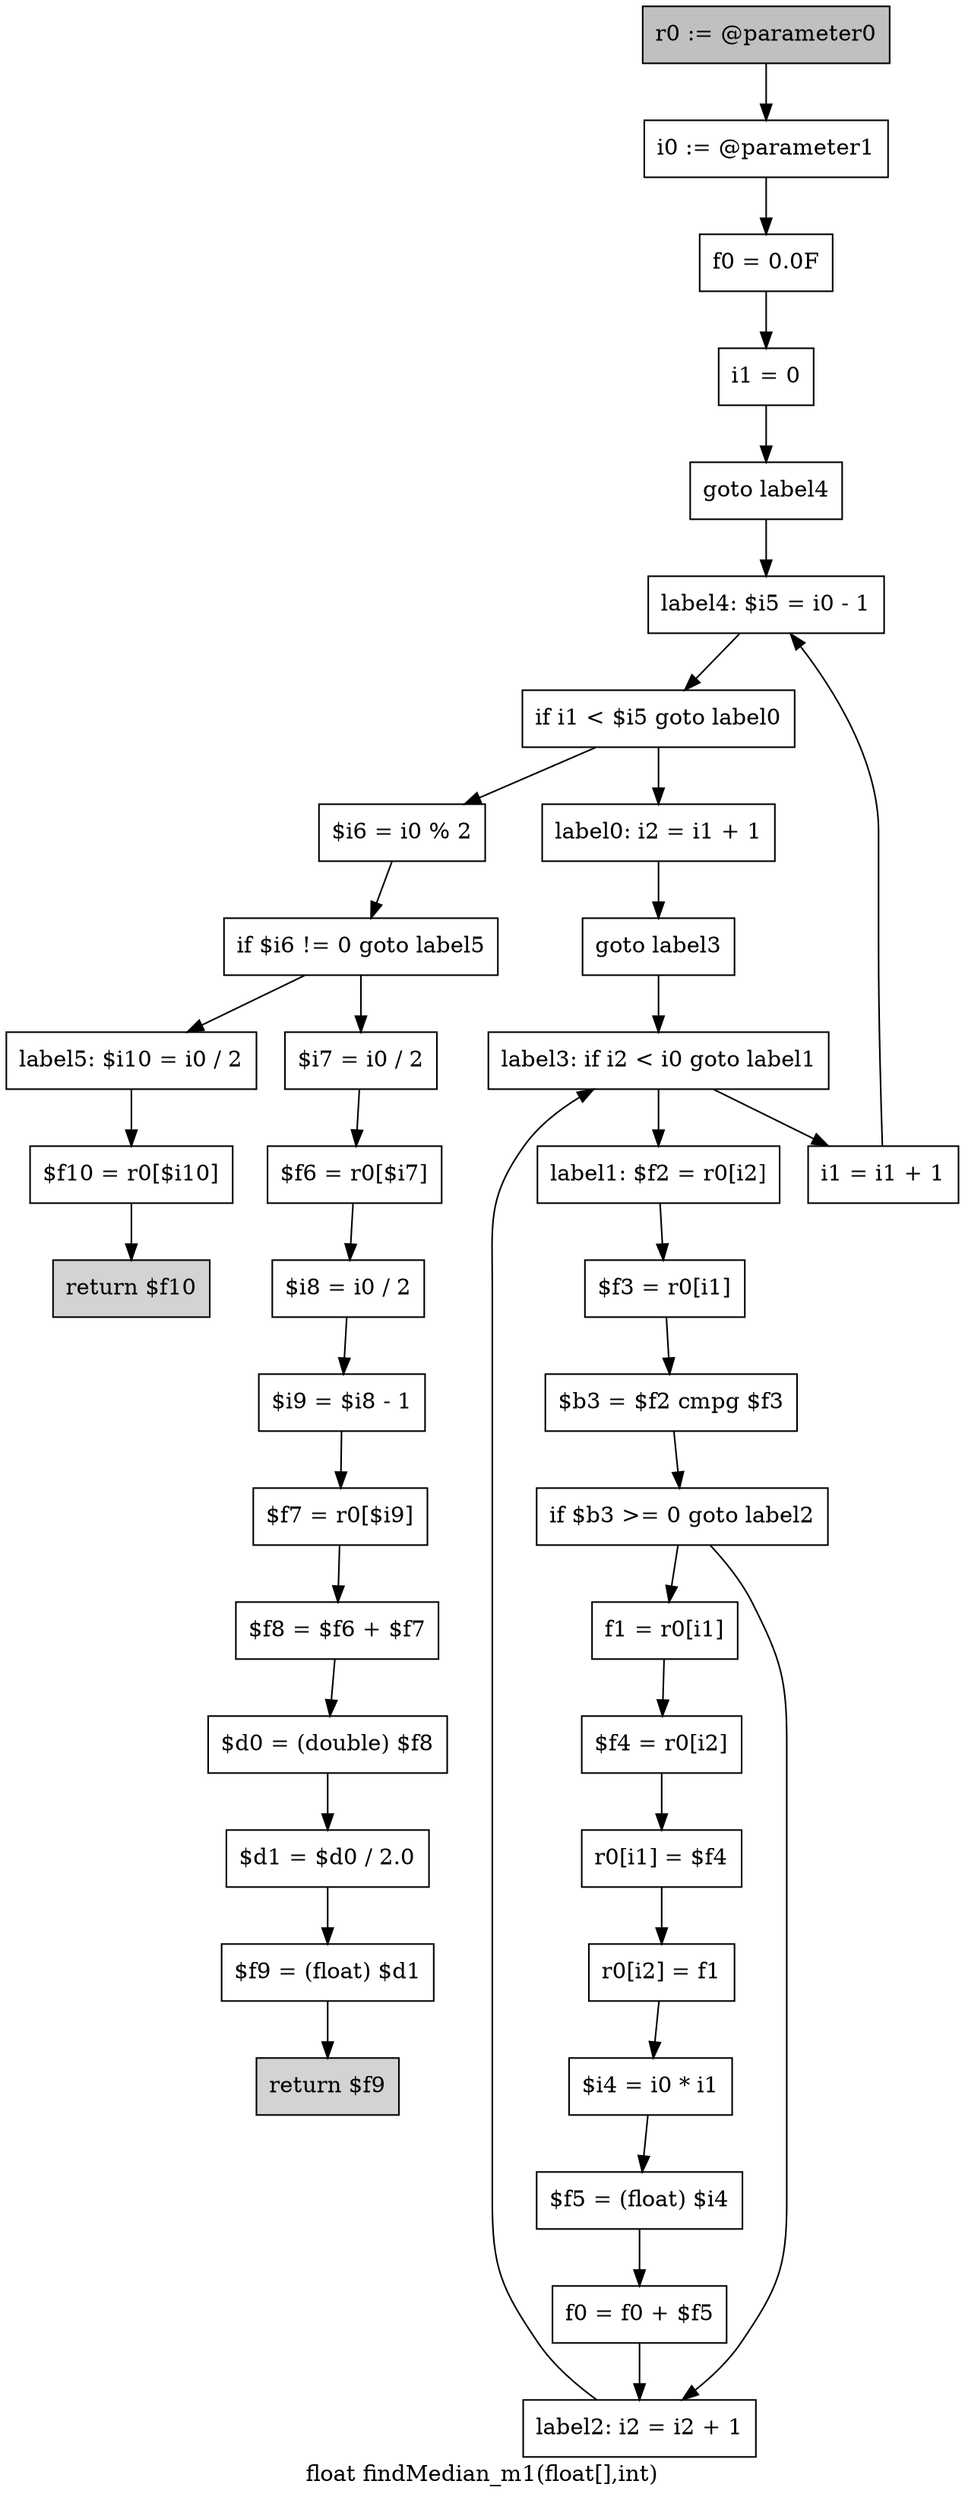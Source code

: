 digraph "float findMedian_m1(float[],int)" {
    label="float findMedian_m1(float[],int)";
    node [shape=box];
    "0" [style=filled,fillcolor=gray,label="r0 := @parameter0",];
    "1" [label="i0 := @parameter1",];
    "0"->"1";
    "2" [label="f0 = 0.0F",];
    "1"->"2";
    "3" [label="i1 = 0",];
    "2"->"3";
    "4" [label="goto label4",];
    "3"->"4";
    "21" [label="label4: $i5 = i0 - 1",];
    "4"->"21";
    "5" [label="label0: i2 = i1 + 1",];
    "6" [label="goto label3",];
    "5"->"6";
    "19" [label="label3: if i2 < i0 goto label1",];
    "6"->"19";
    "7" [label="label1: $f2 = r0[i2]",];
    "8" [label="$f3 = r0[i1]",];
    "7"->"8";
    "9" [label="$b3 = $f2 cmpg $f3",];
    "8"->"9";
    "10" [label="if $b3 >= 0 goto label2",];
    "9"->"10";
    "11" [label="f1 = r0[i1]",];
    "10"->"11";
    "18" [label="label2: i2 = i2 + 1",];
    "10"->"18";
    "12" [label="$f4 = r0[i2]",];
    "11"->"12";
    "13" [label="r0[i1] = $f4",];
    "12"->"13";
    "14" [label="r0[i2] = f1",];
    "13"->"14";
    "15" [label="$i4 = i0 * i1",];
    "14"->"15";
    "16" [label="$f5 = (float) $i4",];
    "15"->"16";
    "17" [label="f0 = f0 + $f5",];
    "16"->"17";
    "17"->"18";
    "18"->"19";
    "19"->"7";
    "20" [label="i1 = i1 + 1",];
    "19"->"20";
    "20"->"21";
    "22" [label="if i1 < $i5 goto label0",];
    "21"->"22";
    "22"->"5";
    "23" [label="$i6 = i0 % 2",];
    "22"->"23";
    "24" [label="if $i6 != 0 goto label5",];
    "23"->"24";
    "25" [label="$i7 = i0 / 2",];
    "24"->"25";
    "35" [label="label5: $i10 = i0 / 2",];
    "24"->"35";
    "26" [label="$f6 = r0[$i7]",];
    "25"->"26";
    "27" [label="$i8 = i0 / 2",];
    "26"->"27";
    "28" [label="$i9 = $i8 - 1",];
    "27"->"28";
    "29" [label="$f7 = r0[$i9]",];
    "28"->"29";
    "30" [label="$f8 = $f6 + $f7",];
    "29"->"30";
    "31" [label="$d0 = (double) $f8",];
    "30"->"31";
    "32" [label="$d1 = $d0 / 2.0",];
    "31"->"32";
    "33" [label="$f9 = (float) $d1",];
    "32"->"33";
    "34" [style=filled,fillcolor=lightgray,label="return $f9",];
    "33"->"34";
    "36" [label="$f10 = r0[$i10]",];
    "35"->"36";
    "37" [style=filled,fillcolor=lightgray,label="return $f10",];
    "36"->"37";
}
